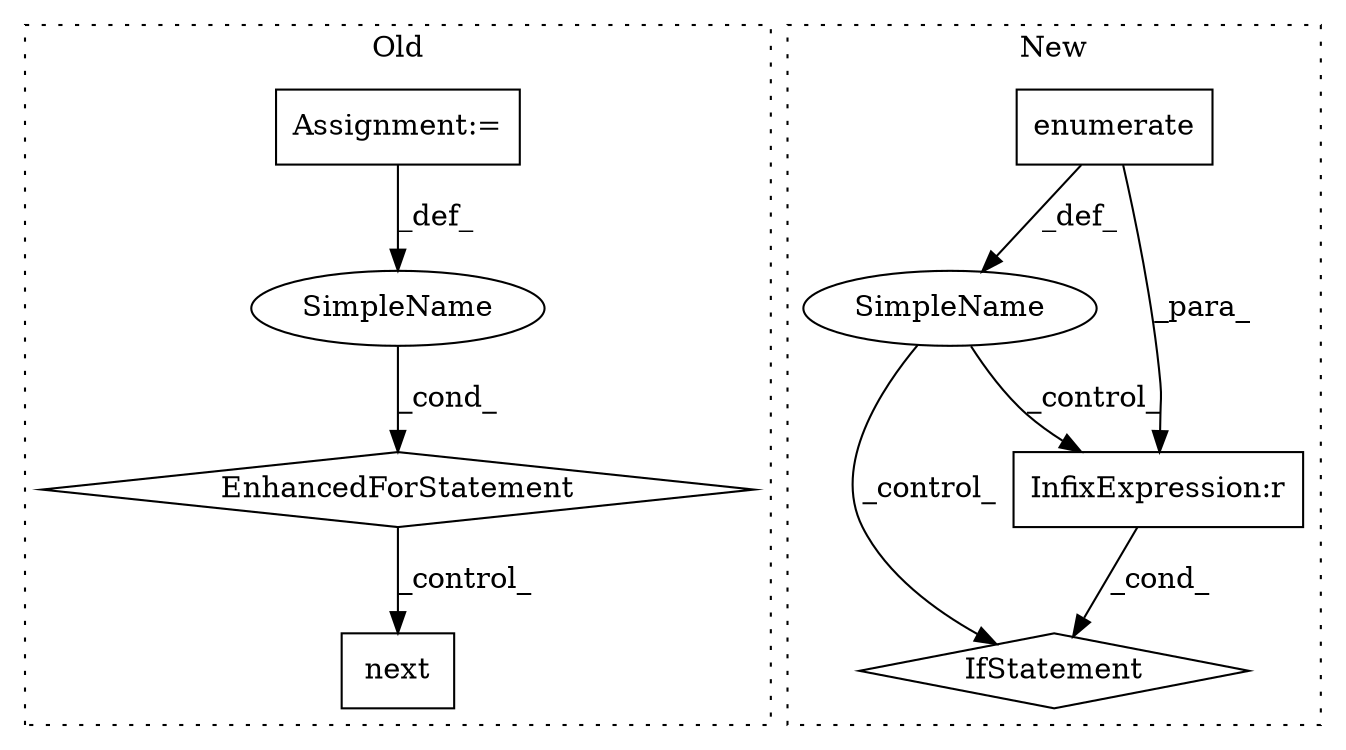 digraph G {
subgraph cluster0 {
1 [label="next" a="32" s="16857,16875" l="5,1" shape="box"];
4 [label="EnhancedForStatement" a="70" s="16572,16657" l="53,2" shape="diamond"];
7 [label="SimpleName" a="42" s="16629" l="8" shape="ellipse"];
8 [label="Assignment:=" a="7" s="15260" l="1" shape="box"];
label = "Old";
style="dotted";
}
subgraph cluster1 {
2 [label="enumerate" a="32" s="15944,15964" l="10,1" shape="box"];
3 [label="IfStatement" a="25" s="16309,16326" l="4,2" shape="diamond"];
5 [label="SimpleName" a="42" s="15935" l="6" shape="ellipse"];
6 [label="InfixExpression:r" a="27" s="16321" l="4" shape="box"];
label = "New";
style="dotted";
}
2 -> 5 [label="_def_"];
2 -> 6 [label="_para_"];
4 -> 1 [label="_control_"];
5 -> 3 [label="_control_"];
5 -> 6 [label="_control_"];
6 -> 3 [label="_cond_"];
7 -> 4 [label="_cond_"];
8 -> 7 [label="_def_"];
}